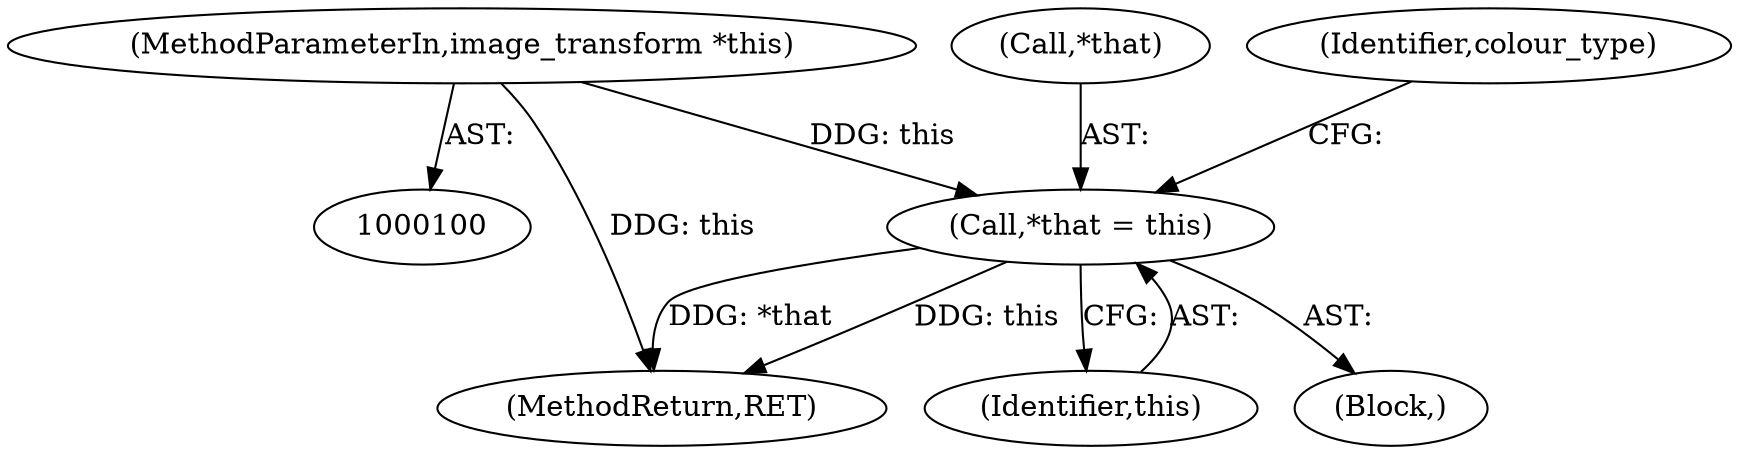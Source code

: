 digraph "0_Android_9d4853418ab2f754c2b63e091c29c5529b8b86ca_69@pointer" {
"1000101" [label="(MethodParameterIn,image_transform *this)"];
"1000114" [label="(Call,*that = this)"];
"1000115" [label="(Call,*that)"];
"1000124" [label="(MethodReturn,RET)"];
"1000114" [label="(Call,*that = this)"];
"1000117" [label="(Identifier,this)"];
"1000105" [label="(Block,)"];
"1000101" [label="(MethodParameterIn,image_transform *this)"];
"1000121" [label="(Identifier,colour_type)"];
"1000101" -> "1000100"  [label="AST: "];
"1000101" -> "1000124"  [label="DDG: this"];
"1000101" -> "1000114"  [label="DDG: this"];
"1000114" -> "1000105"  [label="AST: "];
"1000114" -> "1000117"  [label="CFG: "];
"1000115" -> "1000114"  [label="AST: "];
"1000117" -> "1000114"  [label="AST: "];
"1000121" -> "1000114"  [label="CFG: "];
"1000114" -> "1000124"  [label="DDG: this"];
"1000114" -> "1000124"  [label="DDG: *that"];
}
